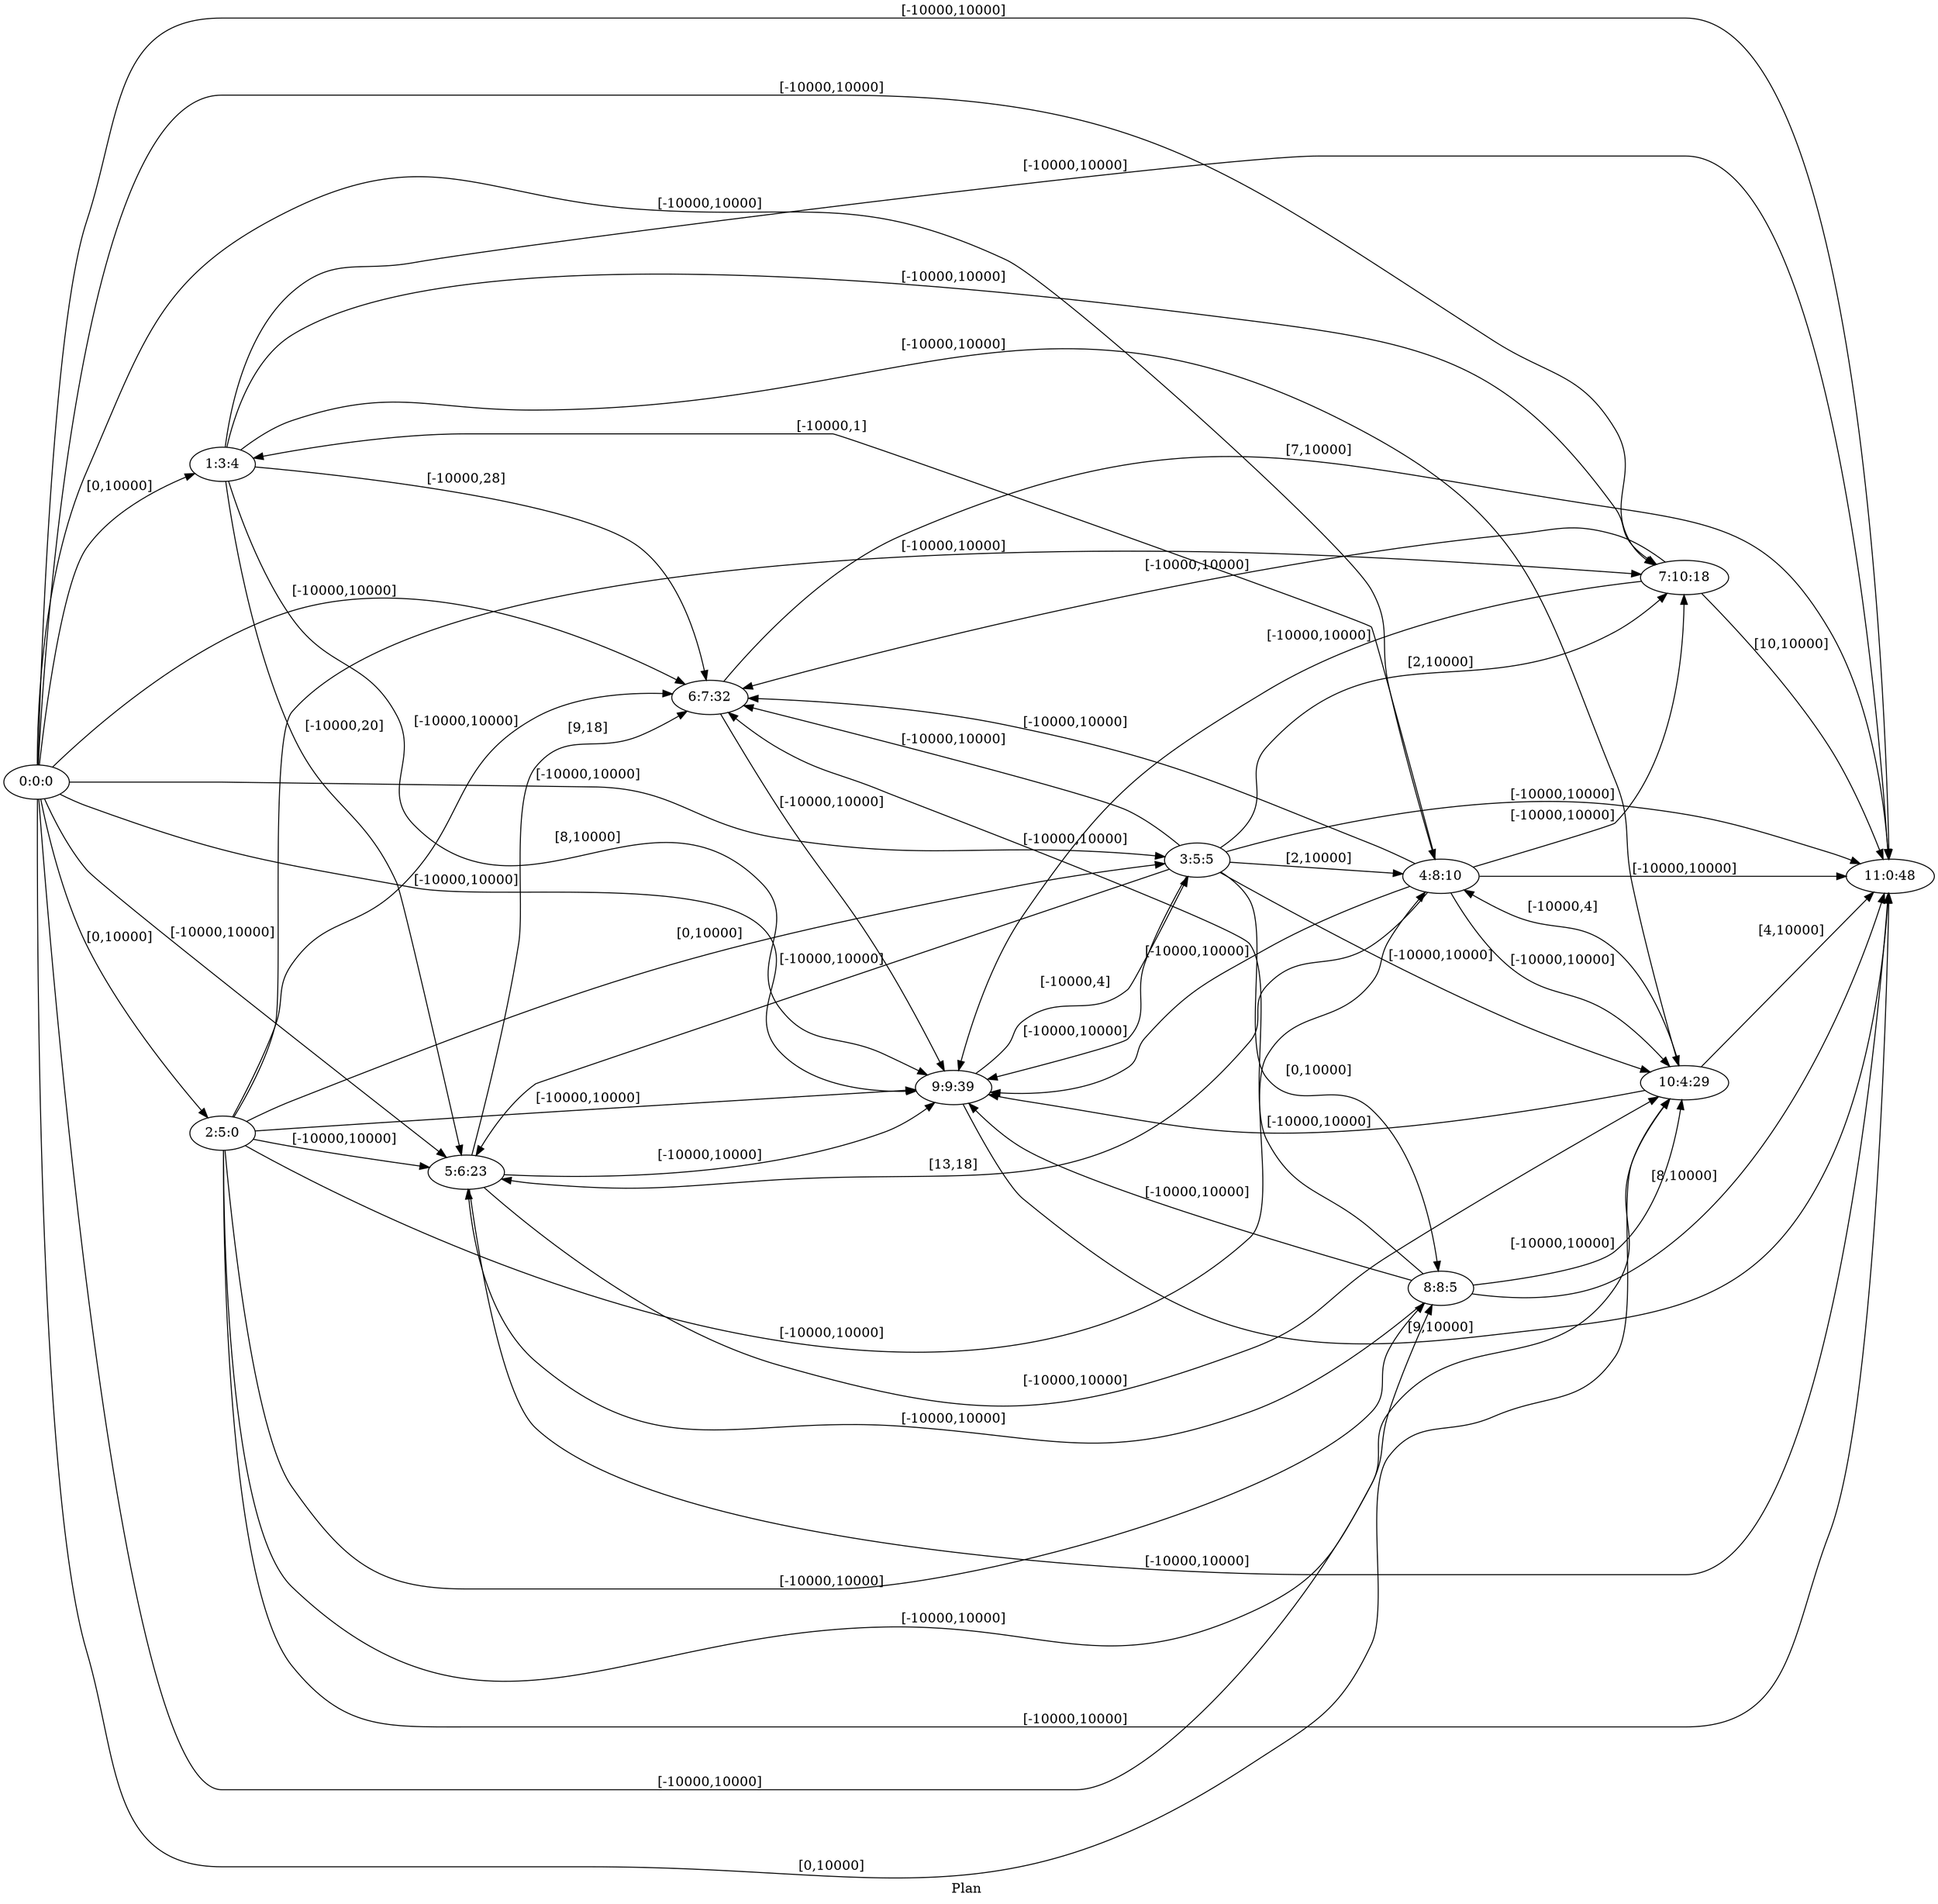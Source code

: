 digraph G {
 rankdir = LR;
 nodesep = .45; 
 size = 30;
label="Plan ";
 fldt = 0.591683;
"0:0:0"->"1:3:4"[ label = "[0,10000]"];
"0:0:0"->"2:5:0"[ label = "[0,10000]"];
"0:0:0"->"3:5:5"[ label = "[-10000,10000]"];
"0:0:0"->"4:8:10"[ label = "[-10000,10000]"];
"0:0:0"->"5:6:23"[ label = "[-10000,10000]"];
"0:0:0"->"6:7:32"[ label = "[-10000,10000]"];
"0:0:0"->"7:10:18"[ label = "[-10000,10000]"];
"0:0:0"->"8:8:5"[ label = "[-10000,10000]"];
"0:0:0"->"9:9:39"[ label = "[-10000,10000]"];
"0:0:0"->"10:4:29"[ label = "[0,10000]"];
"0:0:0"->"11:0:48"[ label = "[-10000,10000]"];
"1:3:4"->"5:6:23"[ label = "[-10000,20]"];
"1:3:4"->"6:7:32"[ label = "[-10000,28]"];
"1:3:4"->"7:10:18"[ label = "[-10000,10000]"];
"1:3:4"->"9:9:39"[ label = "[8,10000]"];
"1:3:4"->"10:4:29"[ label = "[-10000,10000]"];
"1:3:4"->"11:0:48"[ label = "[-10000,10000]"];
"2:5:0"->"3:5:5"[ label = "[0,10000]"];
"2:5:0"->"4:8:10"[ label = "[-10000,10000]"];
"2:5:0"->"5:6:23"[ label = "[-10000,10000]"];
"2:5:0"->"6:7:32"[ label = "[-10000,10000]"];
"2:5:0"->"7:10:18"[ label = "[-10000,10000]"];
"2:5:0"->"8:8:5"[ label = "[-10000,10000]"];
"2:5:0"->"9:9:39"[ label = "[-10000,10000]"];
"2:5:0"->"10:4:29"[ label = "[-10000,10000]"];
"2:5:0"->"11:0:48"[ label = "[-10000,10000]"];
"3:5:5"->"4:8:10"[ label = "[2,10000]"];
"3:5:5"->"5:6:23"[ label = "[-10000,10000]"];
"3:5:5"->"6:7:32"[ label = "[-10000,10000]"];
"3:5:5"->"7:10:18"[ label = "[2,10000]"];
"3:5:5"->"8:8:5"[ label = "[0,10000]"];
"3:5:5"->"9:9:39"[ label = "[-10000,10000]"];
"3:5:5"->"10:4:29"[ label = "[-10000,10000]"];
"3:5:5"->"11:0:48"[ label = "[-10000,10000]"];
"4:8:10"->"1:3:4"[ label = "[-10000,1]"];
"4:8:10"->"5:6:23"[ label = "[13,18]"];
"4:8:10"->"6:7:32"[ label = "[-10000,10000]"];
"4:8:10"->"7:10:18"[ label = "[-10000,10000]"];
"4:8:10"->"9:9:39"[ label = "[-10000,10000]"];
"4:8:10"->"10:4:29"[ label = "[-10000,10000]"];
"4:8:10"->"11:0:48"[ label = "[-10000,10000]"];
"5:6:23"->"6:7:32"[ label = "[9,18]"];
"5:6:23"->"9:9:39"[ label = "[-10000,10000]"];
"5:6:23"->"10:4:29"[ label = "[-10000,10000]"];
"5:6:23"->"11:0:48"[ label = "[-10000,10000]"];
"6:7:32"->"9:9:39"[ label = "[-10000,10000]"];
"6:7:32"->"11:0:48"[ label = "[7,10000]"];
"7:10:18"->"6:7:32"[ label = "[-10000,10000]"];
"7:10:18"->"9:9:39"[ label = "[-10000,10000]"];
"7:10:18"->"11:0:48"[ label = "[10,10000]"];
"8:8:5"->"5:6:23"[ label = "[-10000,10000]"];
"8:8:5"->"6:7:32"[ label = "[-10000,10000]"];
"8:8:5"->"9:9:39"[ label = "[-10000,10000]"];
"8:8:5"->"10:4:29"[ label = "[-10000,10000]"];
"8:8:5"->"11:0:48"[ label = "[8,10000]"];
"9:9:39"->"3:5:5"[ label = "[-10000,4]"];
"9:9:39"->"11:0:48"[ label = "[9,10000]"];
"10:4:29"->"4:8:10"[ label = "[-10000,4]"];
"10:4:29"->"9:9:39"[ label = "[-10000,10000]"];
"10:4:29"->"11:0:48"[ label = "[4,10000]"];
}
